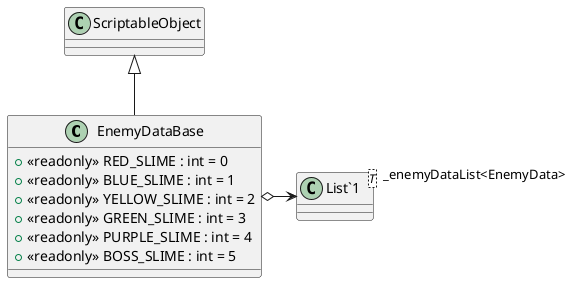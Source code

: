 @startuml
class EnemyDataBase {
    + <<readonly>> RED_SLIME : int = 0
    + <<readonly>> BLUE_SLIME : int = 1
    + <<readonly>> YELLOW_SLIME : int = 2
    + <<readonly>> GREEN_SLIME : int = 3
    + <<readonly>> PURPLE_SLIME : int = 4
    + <<readonly>> BOSS_SLIME : int = 5
}
class "List`1"<T> {
}
ScriptableObject <|-- EnemyDataBase
EnemyDataBase o-> "_enemyDataList<EnemyData>" "List`1"
@enduml
